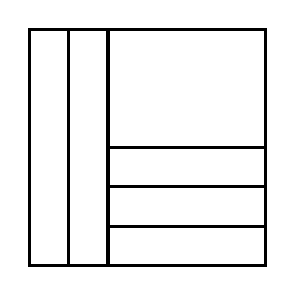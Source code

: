 \begin{tikzpicture}[very thick, scale=.5]
    \draw (0,0) rectangle (1,6);
    \draw (1,0) rectangle (2,6);
    \draw (2,3) rectangle (6,6);
    \draw (2,2) rectangle (6,3);
    \draw (2,1) rectangle (6,2);
    \draw (2,0) rectangle (6,1);
\end{tikzpicture}
